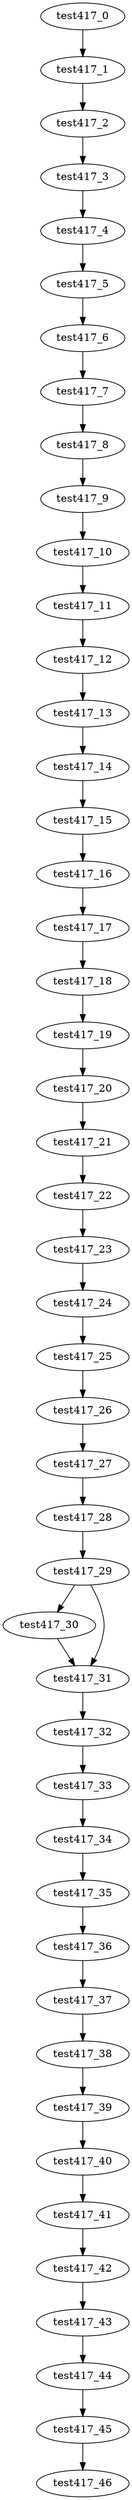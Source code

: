 digraph G {
test417_0->test417_1;
test417_1->test417_2;
test417_2->test417_3;
test417_3->test417_4;
test417_4->test417_5;
test417_5->test417_6;
test417_6->test417_7;
test417_7->test417_8;
test417_8->test417_9;
test417_9->test417_10;
test417_10->test417_11;
test417_11->test417_12;
test417_12->test417_13;
test417_13->test417_14;
test417_14->test417_15;
test417_15->test417_16;
test417_16->test417_17;
test417_17->test417_18;
test417_18->test417_19;
test417_19->test417_20;
test417_20->test417_21;
test417_21->test417_22;
test417_22->test417_23;
test417_23->test417_24;
test417_24->test417_25;
test417_25->test417_26;
test417_26->test417_27;
test417_27->test417_28;
test417_28->test417_29;
test417_29->test417_30;
test417_29->test417_31;
test417_30->test417_31;
test417_31->test417_32;
test417_32->test417_33;
test417_33->test417_34;
test417_34->test417_35;
test417_35->test417_36;
test417_36->test417_37;
test417_37->test417_38;
test417_38->test417_39;
test417_39->test417_40;
test417_40->test417_41;
test417_41->test417_42;
test417_42->test417_43;
test417_43->test417_44;
test417_44->test417_45;
test417_45->test417_46;

}
